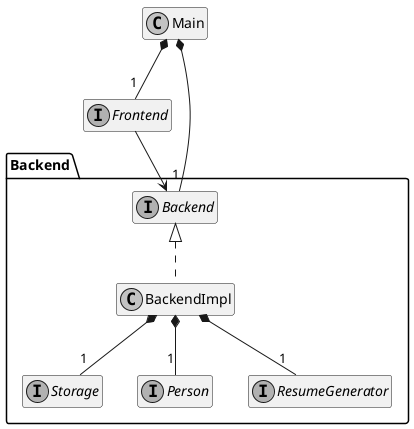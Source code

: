 @startuml

skinparam monochrome true
hide empty members

class Main
interface Frontend
Main *-- "1" Backend.Backend
Main *-- "1" Frontend
Frontend --> Backend.Backend

namespace Backend {

interface Backend
class BackendImpl
Backend <|.. BackendImpl

interface Storage
interface Person
interface ResumeGenerator
BackendImpl *-- "1" Storage
BackendImpl *-- "1" Person
BackendImpl *-- "1" ResumeGenerator

}

@enduml